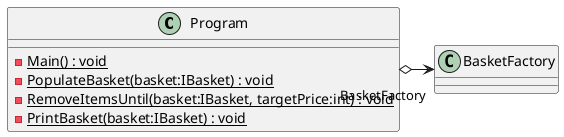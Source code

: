 @startuml
class Program {
    - {static} Main() : void
    - {static} PopulateBasket(basket:IBasket) : void
    - {static} RemoveItemsUntil(basket:IBasket, targetPrice:int) : void
    - {static} PrintBasket(basket:IBasket) : void
}
Program o-> "BasketFactory" BasketFactory
@enduml
